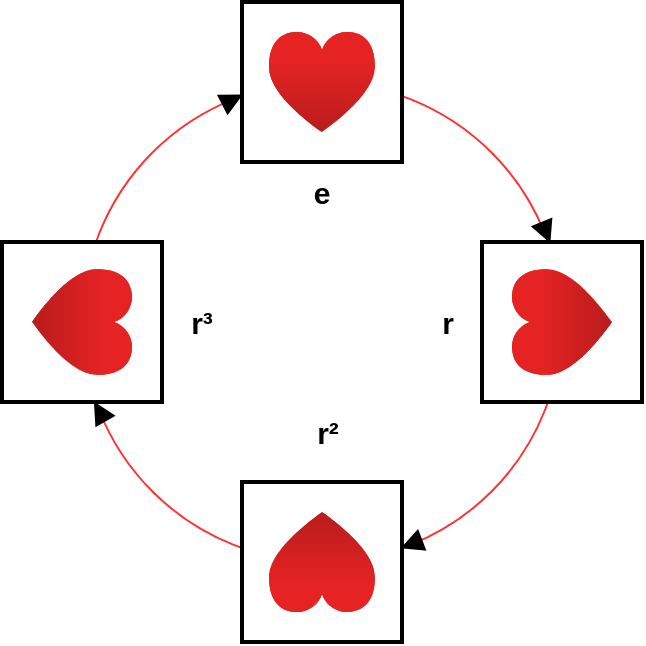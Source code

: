 <mxfile version="20.0.3" type="device"><diagram id="uAHtN3r3cvfTzNLQW_8n" name="Page-1"><mxGraphModel dx="813" dy="442" grid="1" gridSize="10" guides="1" tooltips="1" connect="1" arrows="1" fold="1" page="1" pageScale="1" pageWidth="827" pageHeight="1169" math="0" shadow="0"><root><mxCell id="0"/><mxCell id="1" parent="0"/><mxCell id="8CgAh7Hds3E7hOv4sczL-10" value="" style="ellipse;whiteSpace=wrap;html=1;aspect=fixed;fillColor=none;strokeColor=#FF3333;" vertex="1" parent="1"><mxGeometry x="280.13" y="240.13" width="239.74" height="239.74" as="geometry"/></mxCell><mxCell id="8CgAh7Hds3E7hOv4sczL-1" value="" style="whiteSpace=wrap;html=1;aspect=fixed;strokeWidth=2;" vertex="1" parent="1"><mxGeometry x="360" y="200" width="80" height="80" as="geometry"/></mxCell><mxCell id="8CgAh7Hds3E7hOv4sczL-2" value="" style="aspect=fixed;html=1;points=[];align=center;image;fontSize=12;image=img/lib/azure2/general/Heart.svg;" vertex="1" parent="1"><mxGeometry x="373.33" y="215" width="53.33" height="50" as="geometry"/></mxCell><mxCell id="8CgAh7Hds3E7hOv4sczL-3" value="" style="whiteSpace=wrap;html=1;aspect=fixed;direction=north;strokeWidth=2;" vertex="1" parent="1"><mxGeometry x="480" y="320" width="80" height="80" as="geometry"/></mxCell><mxCell id="8CgAh7Hds3E7hOv4sczL-4" value="" style="aspect=fixed;html=1;points=[];align=center;image;fontSize=12;image=img/lib/azure2/general/Heart.svg;direction=north;" vertex="1" parent="1"><mxGeometry x="494.995" y="333.335" width="50" height="53.33" as="geometry"/></mxCell><mxCell id="8CgAh7Hds3E7hOv4sczL-5" value="" style="whiteSpace=wrap;html=1;aspect=fixed;direction=west;strokeWidth=2;" vertex="1" parent="1"><mxGeometry x="360" y="440" width="80" height="80" as="geometry"/></mxCell><mxCell id="8CgAh7Hds3E7hOv4sczL-6" value="" style="aspect=fixed;html=1;points=[];align=center;image;fontSize=12;image=img/lib/azure2/general/Heart.svg;direction=west;" vertex="1" parent="1"><mxGeometry x="373.33" y="455" width="53.33" height="50" as="geometry"/></mxCell><mxCell id="8CgAh7Hds3E7hOv4sczL-7" value="" style="whiteSpace=wrap;html=1;aspect=fixed;direction=south;strokeWidth=2;" vertex="1" parent="1"><mxGeometry x="240" y="320" width="80" height="80" as="geometry"/></mxCell><mxCell id="8CgAh7Hds3E7hOv4sczL-8" value="" style="aspect=fixed;html=1;points=[];align=center;image;fontSize=12;image=img/lib/azure2/general/Heart.svg;direction=south;" vertex="1" parent="1"><mxGeometry x="254.995" y="333.335" width="50" height="53.33" as="geometry"/></mxCell><mxCell id="8CgAh7Hds3E7hOv4sczL-11" value="" style="triangle;whiteSpace=wrap;html=1;fillColor=#000000;rotation=68;" vertex="1" parent="1"><mxGeometry x="506.87" y="310" width="10" height="10" as="geometry"/></mxCell><mxCell id="8CgAh7Hds3E7hOv4sczL-12" value="" style="triangle;whiteSpace=wrap;html=1;fillColor=#000000;rotation=159;" vertex="1" parent="1"><mxGeometry x="440" y="465.87" width="10" height="10" as="geometry"/></mxCell><mxCell id="8CgAh7Hds3E7hOv4sczL-13" value="" style="triangle;whiteSpace=wrap;html=1;fillColor=#000000;rotation=-120;" vertex="1" parent="1"><mxGeometry x="284" y="400" width="10" height="10" as="geometry"/></mxCell><mxCell id="8CgAh7Hds3E7hOv4sczL-14" value="" style="triangle;whiteSpace=wrap;html=1;fillColor=#000000;rotation=333;" vertex="1" parent="1"><mxGeometry x="350" y="244" width="10" height="10" as="geometry"/></mxCell><mxCell id="8CgAh7Hds3E7hOv4sczL-15" value="e" style="text;html=1;strokeColor=none;fillColor=none;align=center;verticalAlign=middle;whiteSpace=wrap;rounded=0;fontStyle=1;fontSize=15;" vertex="1" parent="1"><mxGeometry x="370" y="280" width="60" height="30" as="geometry"/></mxCell><mxCell id="8CgAh7Hds3E7hOv4sczL-17" value="r" style="text;html=1;strokeColor=none;fillColor=none;align=center;verticalAlign=middle;whiteSpace=wrap;rounded=0;fontStyle=1;fontSize=15;" vertex="1" parent="1"><mxGeometry x="433.33" y="345" width="60" height="30" as="geometry"/></mxCell><mxCell id="8CgAh7Hds3E7hOv4sczL-18" value="r²" style="text;html=1;strokeColor=none;fillColor=none;align=center;verticalAlign=middle;whiteSpace=wrap;rounded=0;fontStyle=1;fontSize=15;" vertex="1" parent="1"><mxGeometry x="373.33" y="400" width="60" height="30" as="geometry"/></mxCell><mxCell id="8CgAh7Hds3E7hOv4sczL-20" value="r³" style="text;html=1;strokeColor=none;fillColor=none;align=center;verticalAlign=middle;whiteSpace=wrap;rounded=0;fontStyle=1;fontSize=15;" vertex="1" parent="1"><mxGeometry x="310" y="345" width="60" height="30" as="geometry"/></mxCell></root></mxGraphModel></diagram></mxfile>